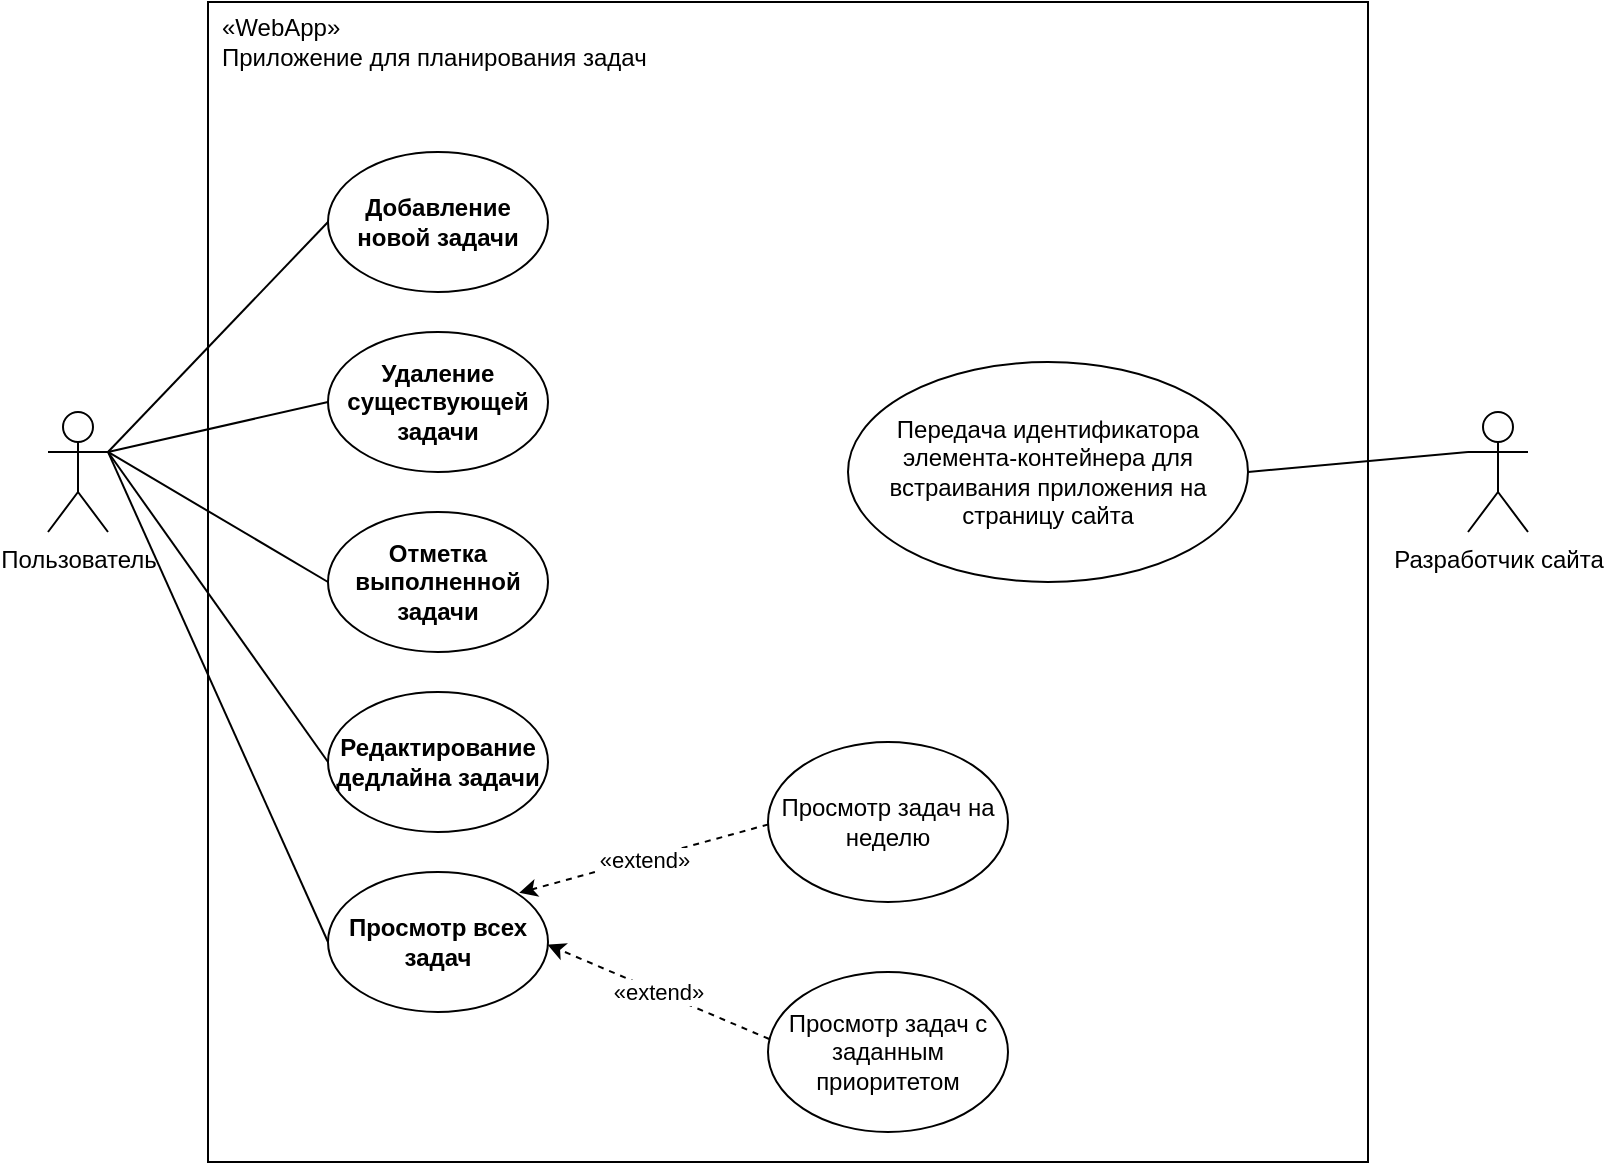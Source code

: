 <mxfile version="22.1.7" type="device">
  <diagram name="Страница — 1" id="olaeSTDy_cEwgVv1iC-E">
    <mxGraphModel dx="1434" dy="790" grid="1" gridSize="10" guides="1" tooltips="1" connect="1" arrows="1" fold="1" page="1" pageScale="1" pageWidth="827" pageHeight="1169" math="0" shadow="0">
      <root>
        <mxCell id="0" />
        <mxCell id="1" parent="0" />
        <mxCell id="c8GpA232ON7qav1E12B6-29" value="" style="whiteSpace=wrap;html=1;aspect=fixed;" parent="1" vertex="1">
          <mxGeometry x="130" y="135" width="580" height="580" as="geometry" />
        </mxCell>
        <mxCell id="c8GpA232ON7qav1E12B6-1" value="Пользователь" style="shape=umlActor;verticalLabelPosition=bottom;verticalAlign=top;html=1;outlineConnect=0;" parent="1" vertex="1">
          <mxGeometry x="50" y="340" width="30" height="60" as="geometry" />
        </mxCell>
        <mxCell id="c8GpA232ON7qav1E12B6-2" value="&lt;b&gt;Добавление новой задачи&lt;/b&gt;" style="ellipse;whiteSpace=wrap;html=1;" parent="1" vertex="1">
          <mxGeometry x="190" y="210" width="110" height="70" as="geometry" />
        </mxCell>
        <mxCell id="c8GpA232ON7qav1E12B6-4" value="&lt;b&gt;Удаление существующей задачи&lt;/b&gt;" style="ellipse;whiteSpace=wrap;html=1;" parent="1" vertex="1">
          <mxGeometry x="190" y="300" width="110" height="70" as="geometry" />
        </mxCell>
        <mxCell id="c8GpA232ON7qav1E12B6-5" value="&lt;b&gt;Отметка выполненной задачи&lt;/b&gt;" style="ellipse;whiteSpace=wrap;html=1;" parent="1" vertex="1">
          <mxGeometry x="190" y="390" width="110" height="70" as="geometry" />
        </mxCell>
        <mxCell id="c8GpA232ON7qav1E12B6-7" value="&lt;b&gt;Редактирование дедлайна задачи&lt;/b&gt;" style="ellipse;whiteSpace=wrap;html=1;" parent="1" vertex="1">
          <mxGeometry x="190" y="480" width="110" height="70" as="geometry" />
        </mxCell>
        <mxCell id="c8GpA232ON7qav1E12B6-11" value="" style="endArrow=none;html=1;rounded=0;entryX=0;entryY=0.5;entryDx=0;entryDy=0;exitX=1;exitY=0.333;exitDx=0;exitDy=0;exitPerimeter=0;" parent="1" source="c8GpA232ON7qav1E12B6-1" target="c8GpA232ON7qav1E12B6-2" edge="1">
          <mxGeometry width="50" height="50" relative="1" as="geometry">
            <mxPoint x="310" y="430" as="sourcePoint" />
            <mxPoint x="360" y="380" as="targetPoint" />
          </mxGeometry>
        </mxCell>
        <mxCell id="c8GpA232ON7qav1E12B6-12" value="" style="endArrow=none;html=1;rounded=0;entryX=0;entryY=0.5;entryDx=0;entryDy=0;exitX=1;exitY=0.333;exitDx=0;exitDy=0;exitPerimeter=0;" parent="1" source="c8GpA232ON7qav1E12B6-1" target="c8GpA232ON7qav1E12B6-4" edge="1">
          <mxGeometry width="50" height="50" relative="1" as="geometry">
            <mxPoint x="100" y="370" as="sourcePoint" />
            <mxPoint x="200" y="255" as="targetPoint" />
          </mxGeometry>
        </mxCell>
        <mxCell id="c8GpA232ON7qav1E12B6-13" value="" style="endArrow=none;html=1;rounded=0;entryX=0;entryY=0.5;entryDx=0;entryDy=0;exitX=1;exitY=0.333;exitDx=0;exitDy=0;exitPerimeter=0;" parent="1" source="c8GpA232ON7qav1E12B6-1" target="c8GpA232ON7qav1E12B6-5" edge="1">
          <mxGeometry width="50" height="50" relative="1" as="geometry">
            <mxPoint x="100" y="370" as="sourcePoint" />
            <mxPoint x="200.0" y="435" as="targetPoint" />
          </mxGeometry>
        </mxCell>
        <mxCell id="c8GpA232ON7qav1E12B6-14" value="" style="endArrow=none;html=1;rounded=0;entryX=0;entryY=0.5;entryDx=0;entryDy=0;exitX=1;exitY=0.333;exitDx=0;exitDy=0;exitPerimeter=0;" parent="1" source="c8GpA232ON7qav1E12B6-1" target="c8GpA232ON7qav1E12B6-7" edge="1">
          <mxGeometry width="50" height="50" relative="1" as="geometry">
            <mxPoint x="120" y="390" as="sourcePoint" />
            <mxPoint x="220" y="275" as="targetPoint" />
          </mxGeometry>
        </mxCell>
        <mxCell id="c8GpA232ON7qav1E12B6-16" value="&lt;b&gt;Просмотр всех задач&lt;/b&gt;" style="ellipse;whiteSpace=wrap;html=1;" parent="1" vertex="1">
          <mxGeometry x="190" y="570" width="110" height="70" as="geometry" />
        </mxCell>
        <mxCell id="c8GpA232ON7qav1E12B6-18" value="" style="endArrow=none;html=1;rounded=0;entryX=0;entryY=0.5;entryDx=0;entryDy=0;exitX=1;exitY=0.333;exitDx=0;exitDy=0;exitPerimeter=0;" parent="1" source="c8GpA232ON7qav1E12B6-1" target="c8GpA232ON7qav1E12B6-16" edge="1">
          <mxGeometry width="50" height="50" relative="1" as="geometry">
            <mxPoint x="100" y="370" as="sourcePoint" />
            <mxPoint x="200" y="525" as="targetPoint" />
          </mxGeometry>
        </mxCell>
        <mxCell id="c8GpA232ON7qav1E12B6-19" value="Просмотр задач на неделю" style="ellipse;whiteSpace=wrap;html=1;" parent="1" vertex="1">
          <mxGeometry x="410" y="505" width="120" height="80" as="geometry" />
        </mxCell>
        <mxCell id="c8GpA232ON7qav1E12B6-20" value="Просмотр задач с заданным приоритетом" style="ellipse;whiteSpace=wrap;html=1;" parent="1" vertex="1">
          <mxGeometry x="410" y="620" width="120" height="80" as="geometry" />
        </mxCell>
        <mxCell id="c8GpA232ON7qav1E12B6-21" value="" style="endArrow=classic;html=1;rounded=0;exitX=0.005;exitY=0.419;exitDx=0;exitDy=0;dashed=1;exitPerimeter=0;entryX=0.997;entryY=0.518;entryDx=0;entryDy=0;entryPerimeter=0;" parent="1" source="c8GpA232ON7qav1E12B6-20" target="c8GpA232ON7qav1E12B6-16" edge="1">
          <mxGeometry relative="1" as="geometry">
            <mxPoint x="304" y="632.5" as="sourcePoint" />
            <mxPoint x="414" y="687.5" as="targetPoint" />
          </mxGeometry>
        </mxCell>
        <mxCell id="c8GpA232ON7qav1E12B6-22" value="«extend»" style="edgeLabel;resizable=0;html=1;align=center;verticalAlign=middle;" parent="c8GpA232ON7qav1E12B6-21" connectable="0" vertex="1">
          <mxGeometry relative="1" as="geometry" />
        </mxCell>
        <mxCell id="c8GpA232ON7qav1E12B6-23" value="" style="endArrow=classic;html=1;rounded=0;exitX=0.002;exitY=0.515;exitDx=0;exitDy=0;entryX=0.869;entryY=0.149;entryDx=0;entryDy=0;dashed=1;entryPerimeter=0;exitPerimeter=0;" parent="1" source="c8GpA232ON7qav1E12B6-19" target="c8GpA232ON7qav1E12B6-16" edge="1">
          <mxGeometry relative="1" as="geometry">
            <mxPoint x="310" y="615" as="sourcePoint" />
            <mxPoint x="420" y="670" as="targetPoint" />
          </mxGeometry>
        </mxCell>
        <mxCell id="c8GpA232ON7qav1E12B6-24" value="«extend»" style="edgeLabel;resizable=0;html=1;align=center;verticalAlign=middle;" parent="c8GpA232ON7qav1E12B6-23" connectable="0" vertex="1">
          <mxGeometry relative="1" as="geometry" />
        </mxCell>
        <mxCell id="c8GpA232ON7qav1E12B6-26" value="Разработчик сайта" style="shape=umlActor;verticalLabelPosition=bottom;verticalAlign=top;html=1;outlineConnect=0;" parent="1" vertex="1">
          <mxGeometry x="760" y="340" width="30" height="60" as="geometry" />
        </mxCell>
        <mxCell id="c8GpA232ON7qav1E12B6-27" value="Передача идентификатора элемента-контейнера для встраивания приложения на страницу сайта" style="ellipse;whiteSpace=wrap;html=1;" parent="1" vertex="1">
          <mxGeometry x="450" y="315" width="200" height="110" as="geometry" />
        </mxCell>
        <mxCell id="c8GpA232ON7qav1E12B6-28" value="" style="endArrow=none;html=1;rounded=0;entryX=0;entryY=0.333;entryDx=0;entryDy=0;entryPerimeter=0;exitX=1;exitY=0.5;exitDx=0;exitDy=0;" parent="1" source="c8GpA232ON7qav1E12B6-27" target="c8GpA232ON7qav1E12B6-26" edge="1">
          <mxGeometry width="50" height="50" relative="1" as="geometry">
            <mxPoint x="340" y="465" as="sourcePoint" />
            <mxPoint x="390" y="415" as="targetPoint" />
          </mxGeometry>
        </mxCell>
        <mxCell id="c8GpA232ON7qav1E12B6-30" value="«WebApp»&lt;br&gt;Приложение для планирования задач" style="text;html=1;strokeColor=none;fillColor=none;align=left;verticalAlign=middle;whiteSpace=wrap;rounded=0;" parent="1" vertex="1">
          <mxGeometry x="135" y="140" width="220" height="30" as="geometry" />
        </mxCell>
      </root>
    </mxGraphModel>
  </diagram>
</mxfile>
